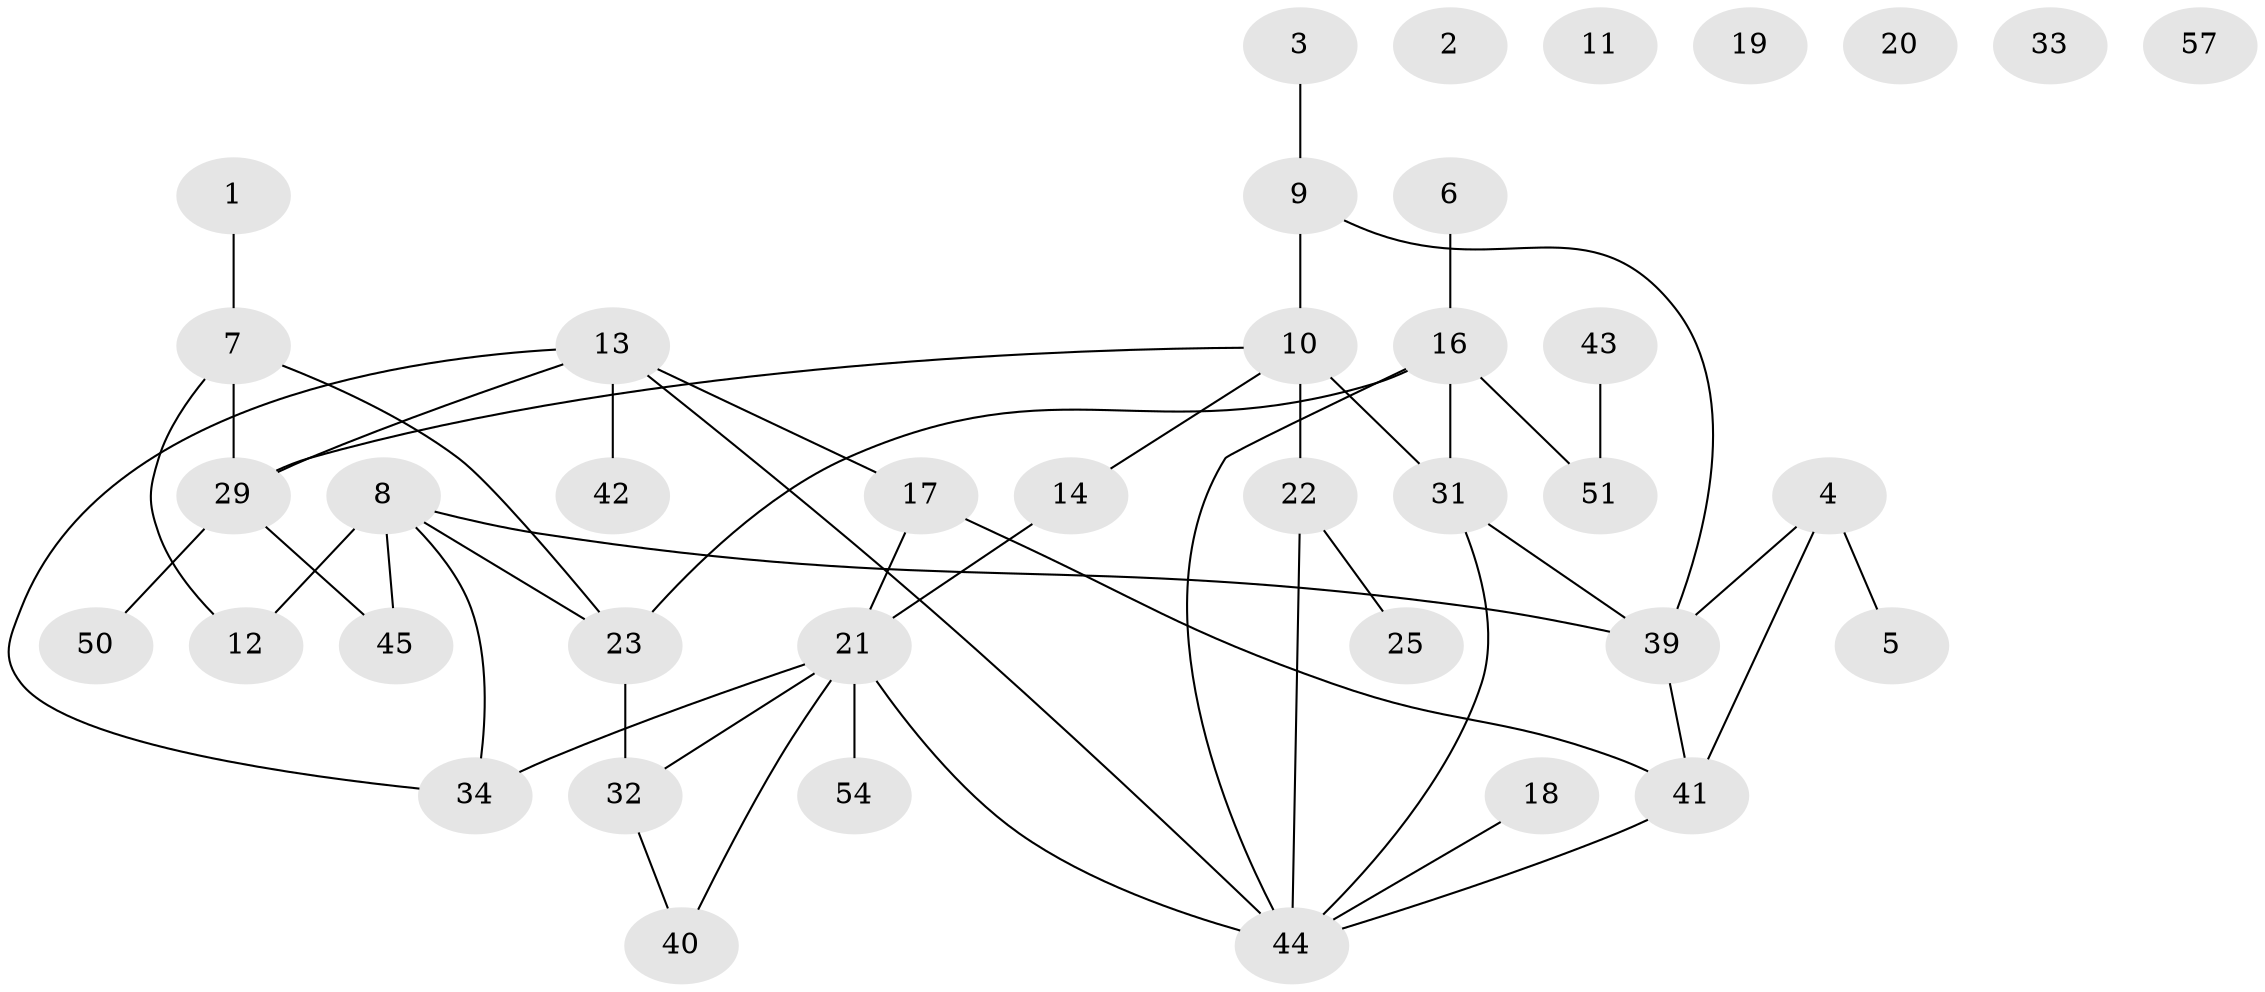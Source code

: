 // original degree distribution, {1: 0.19298245614035087, 0: 0.10526315789473684, 2: 0.19298245614035087, 4: 0.14035087719298245, 5: 0.05263157894736842, 3: 0.2807017543859649, 6: 0.03508771929824561}
// Generated by graph-tools (version 1.1) at 2025/41/03/06/25 10:41:21]
// undirected, 39 vertices, 49 edges
graph export_dot {
graph [start="1"]
  node [color=gray90,style=filled];
  1;
  2;
  3 [super="+47"];
  4 [super="+46"];
  5;
  6 [super="+49"];
  7 [super="+48"];
  8 [super="+30"];
  9 [super="+15"];
  10 [super="+37"];
  11;
  12;
  13 [super="+56"];
  14;
  16 [super="+24"];
  17;
  18;
  19;
  20;
  21 [super="+27"];
  22 [super="+28"];
  23 [super="+26"];
  25 [super="+35"];
  29 [super="+53"];
  31 [super="+38"];
  32 [super="+36"];
  33;
  34;
  39 [super="+52"];
  40;
  41;
  42;
  43;
  44 [super="+55"];
  45;
  50;
  51;
  54;
  57;
  1 -- 7;
  3 -- 9;
  4 -- 41;
  4 -- 5;
  4 -- 39;
  6 -- 16;
  7 -- 23;
  7 -- 12;
  7 -- 29 [weight=2];
  8 -- 12 [weight=2];
  8 -- 23 [weight=2];
  8 -- 39;
  8 -- 45;
  8 -- 34;
  9 -- 10;
  9 -- 39;
  10 -- 31;
  10 -- 14;
  10 -- 29;
  10 -- 22;
  13 -- 17;
  13 -- 44;
  13 -- 29;
  13 -- 42;
  13 -- 34;
  14 -- 21;
  16 -- 51;
  16 -- 44;
  16 -- 23;
  16 -- 31;
  17 -- 21;
  17 -- 41;
  18 -- 44;
  21 -- 40;
  21 -- 54;
  21 -- 32;
  21 -- 34;
  21 -- 44;
  22 -- 44;
  22 -- 25;
  23 -- 32;
  29 -- 45;
  29 -- 50;
  31 -- 39;
  31 -- 44;
  32 -- 40;
  39 -- 41;
  41 -- 44;
  43 -- 51;
}
